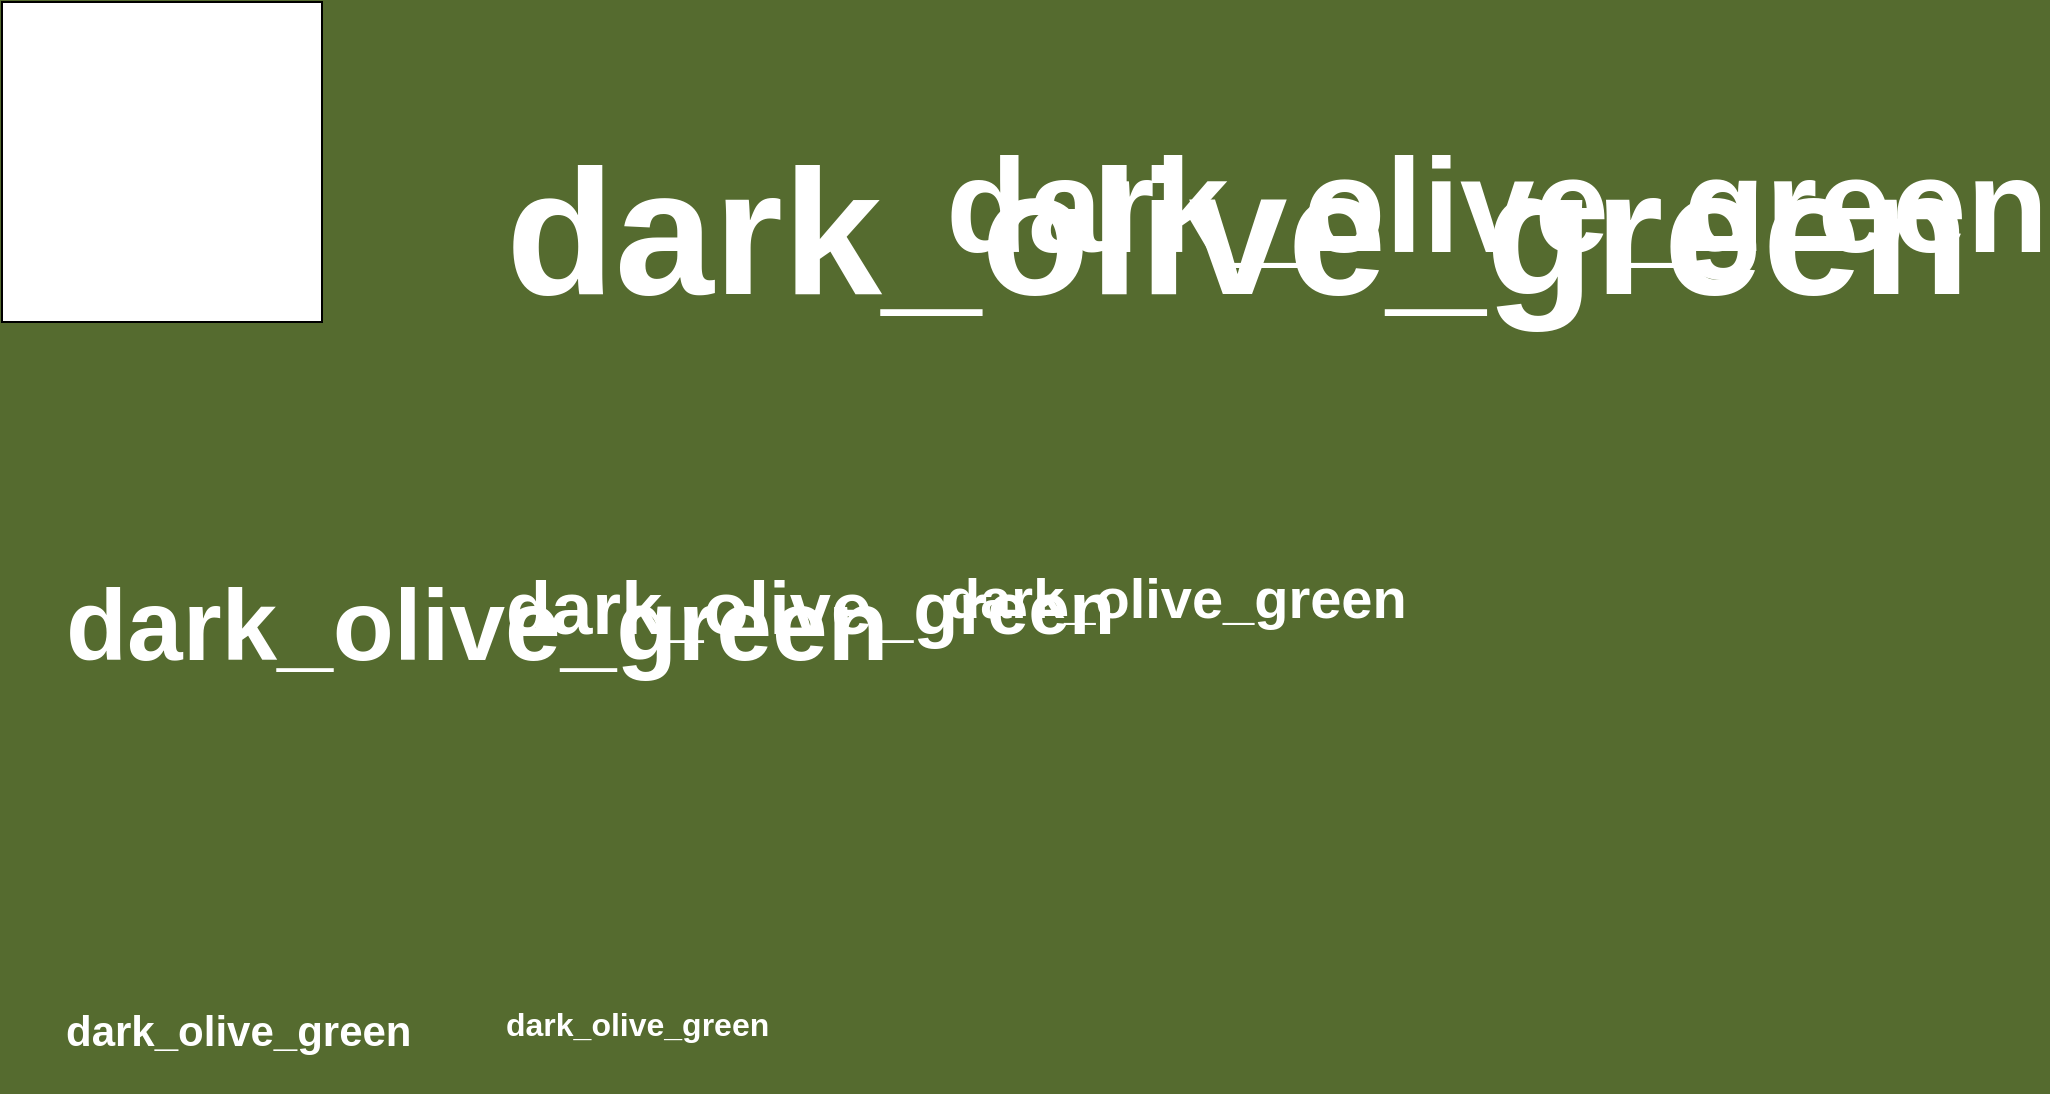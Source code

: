<mxfile>
  <diagram id="z3K" name="dark_olive_green">
    <mxGraphModel dx="0" dy="0" background="#556B2F" grid="0" gridSize="10" guides="1" tooltips="1" connect="1" arrows="1" fold="1" page="1" pageScale="1" pageWidth="1169" pageHeight="827" math="0" shadow="0">
      <root>
        <mxCell id="page_root_z3K" parent="z3K"/>
        <mxCell id="node_root_z3K" parent="page_root_z3K"/>
        <mxCell id="z3K-2" value="" style="whiteSpace=wrap;html=1;fillColor=#ffffff;strokeColor=#000000;fontColor=#000000" vertex="1" parent="node_root_z3K">
          <mxGeometry x="30" y="30" width="160" height="160" as="geometry"/>
        </mxCell>
        <mxCell id="z3K-3" value="dark_olive_green" style="whiteSpace=wrap;html=1;fontColor=#FFFFFF;text;fontSize=89;fontStyle=1;fillColor=none" vertex="1" parent="node_root_z3K">
          <mxGeometry x="280" y="85" width="100" height="50" as="geometry"/>
        </mxCell>
        <mxCell id="z3K-4" value="dark_olive_green" style="whiteSpace=wrap;html=1;fontColor=#FFFFFF;text;fontSize=67;fontStyle=1;fillColor=none" vertex="1" parent="node_root_z3K">
          <mxGeometry x="500" y="85" width="100" height="50" as="geometry"/>
        </mxCell>
        <mxCell id="z3K-5" value="dark_olive_green" style="whiteSpace=wrap;html=1;fontColor=#FFFFFF;text;fontSize=50;fontStyle=1;fillColor=none" vertex="1" parent="node_root_z3K">
          <mxGeometry x="60" y="305" width="100" height="50" as="geometry"/>
        </mxCell>
        <mxCell id="z3K-6" value="dark_olive_green" style="whiteSpace=wrap;html=1;fontColor=#FFFFFF;text;fontSize=37;fontStyle=1;fillColor=none" vertex="1" parent="node_root_z3K">
          <mxGeometry x="280" y="305" width="100" height="50" as="geometry"/>
        </mxCell>
        <mxCell id="z3K-7" value="dark_olive_green" style="whiteSpace=wrap;html=1;fontColor=#FFFFFF;text;fontSize=28;fontStyle=1;fillColor=none" vertex="1" parent="node_root_z3K">
          <mxGeometry x="500" y="305" width="100" height="50" as="geometry"/>
        </mxCell>
        <mxCell id="z3K-8" value="dark_olive_green" style="whiteSpace=wrap;html=1;fontColor=#FFFFFF;text;fontSize=21;fontStyle=1;fillColor=none" vertex="1" parent="node_root_z3K">
          <mxGeometry x="60" y="525" width="100" height="50" as="geometry"/>
        </mxCell>
        <mxCell id="z3K-9" value="dark_olive_green" style="whiteSpace=wrap;html=1;fontColor=#FFFFFF;text;fontSize=16;fontStyle=1;fillColor=none" vertex="1" parent="node_root_z3K">
          <mxGeometry x="280" y="525" width="100" height="50" as="geometry"/>
        </mxCell>
      </root>
    </mxGraphModel>
  </diagram>
  <diagram id="9sn" name="cadet_blue">
    <mxGraphModel dx="0" dy="0" background="#5F9EA0" grid="0" gridSize="10" guides="1" tooltips="1" connect="1" arrows="1" fold="1" page="1" pageScale="1" pageWidth="1169" pageHeight="827" math="0" shadow="0">
      <root>
        <mxCell id="page_root_9sn" parent="9sn"/>
        <mxCell id="node_root_9sn" parent="page_root_9sn"/>
        <mxCell id="9sn-2" value="" style="whiteSpace=wrap;html=1;fillColor=#ffffff;strokeColor=#000000;fontColor=#000000" vertex="1" parent="node_root_9sn">
          <mxGeometry x="30" y="30" width="160" height="160" as="geometry"/>
        </mxCell>
        <mxCell id="9sn-3" value="cadet_blue" style="whiteSpace=wrap;html=1;fontColor=#FFFFFF;text;fontSize=89;fontStyle=1;fillColor=none" vertex="1" parent="node_root_9sn">
          <mxGeometry x="280" y="85" width="100" height="50" as="geometry"/>
        </mxCell>
        <mxCell id="9sn-4" value="cadet_blue" style="whiteSpace=wrap;html=1;fontColor=#FFFFFF;text;fontSize=67;fontStyle=1;fillColor=none" vertex="1" parent="node_root_9sn">
          <mxGeometry x="500" y="85" width="100" height="50" as="geometry"/>
        </mxCell>
        <mxCell id="9sn-5" value="cadet_blue" style="whiteSpace=wrap;html=1;fontColor=#FFFFFF;text;fontSize=50;fontStyle=1;fillColor=none" vertex="1" parent="node_root_9sn">
          <mxGeometry x="60" y="305" width="100" height="50" as="geometry"/>
        </mxCell>
        <mxCell id="9sn-6" value="cadet_blue" style="whiteSpace=wrap;html=1;fontColor=#FFFFFF;text;fontSize=37;fontStyle=1;fillColor=none" vertex="1" parent="node_root_9sn">
          <mxGeometry x="280" y="305" width="100" height="50" as="geometry"/>
        </mxCell>
        <mxCell id="9sn-7" value="cadet_blue" style="whiteSpace=wrap;html=1;fontColor=#FFFFFF;text;fontSize=28;fontStyle=1;fillColor=none" vertex="1" parent="node_root_9sn">
          <mxGeometry x="500" y="305" width="100" height="50" as="geometry"/>
        </mxCell>
        <mxCell id="9sn-8" value="cadet_blue" style="whiteSpace=wrap;html=1;fontColor=#FFFFFF;text;fontSize=21;fontStyle=1;fillColor=none" vertex="1" parent="node_root_9sn">
          <mxGeometry x="60" y="525" width="100" height="50" as="geometry"/>
        </mxCell>
        <mxCell id="9sn-9" value="cadet_blue" style="whiteSpace=wrap;html=1;fontColor=#FFFFFF;text;fontSize=16;fontStyle=1;fillColor=none" vertex="1" parent="node_root_9sn">
          <mxGeometry x="280" y="525" width="100" height="50" as="geometry"/>
        </mxCell>
      </root>
    </mxGraphModel>
  </diagram>
  <diagram id="ZV1" name="cornflower_blue">
    <mxGraphModel dx="0" dy="0" background="#6495ED" grid="0" gridSize="10" guides="1" tooltips="1" connect="1" arrows="1" fold="1" page="1" pageScale="1" pageWidth="1169" pageHeight="827" math="0" shadow="0">
      <root>
        <mxCell id="page_root_ZV1" parent="ZV1"/>
        <mxCell id="node_root_ZV1" parent="page_root_ZV1"/>
        <mxCell id="ZV1-2" value="" style="whiteSpace=wrap;html=1;fillColor=#ffffff;strokeColor=#000000;fontColor=#000000" vertex="1" parent="node_root_ZV1">
          <mxGeometry x="30" y="30" width="160" height="160" as="geometry"/>
        </mxCell>
        <mxCell id="ZV1-3" value="cornflower_blue" style="whiteSpace=wrap;html=1;fontColor=#FFFFFF;text;fontSize=89;fontStyle=1;fillColor=none" vertex="1" parent="node_root_ZV1">
          <mxGeometry x="280" y="85" width="100" height="50" as="geometry"/>
        </mxCell>
        <mxCell id="ZV1-4" value="cornflower_blue" style="whiteSpace=wrap;html=1;fontColor=#FFFFFF;text;fontSize=67;fontStyle=1;fillColor=none" vertex="1" parent="node_root_ZV1">
          <mxGeometry x="500" y="85" width="100" height="50" as="geometry"/>
        </mxCell>
        <mxCell id="ZV1-5" value="cornflower_blue" style="whiteSpace=wrap;html=1;fontColor=#FFFFFF;text;fontSize=50;fontStyle=1;fillColor=none" vertex="1" parent="node_root_ZV1">
          <mxGeometry x="60" y="305" width="100" height="50" as="geometry"/>
        </mxCell>
        <mxCell id="ZV1-6" value="cornflower_blue" style="whiteSpace=wrap;html=1;fontColor=#FFFFFF;text;fontSize=37;fontStyle=1;fillColor=none" vertex="1" parent="node_root_ZV1">
          <mxGeometry x="280" y="305" width="100" height="50" as="geometry"/>
        </mxCell>
        <mxCell id="ZV1-7" value="cornflower_blue" style="whiteSpace=wrap;html=1;fontColor=#FFFFFF;text;fontSize=28;fontStyle=1;fillColor=none" vertex="1" parent="node_root_ZV1">
          <mxGeometry x="500" y="305" width="100" height="50" as="geometry"/>
        </mxCell>
        <mxCell id="ZV1-8" value="cornflower_blue" style="whiteSpace=wrap;html=1;fontColor=#FFFFFF;text;fontSize=21;fontStyle=1;fillColor=none" vertex="1" parent="node_root_ZV1">
          <mxGeometry x="60" y="525" width="100" height="50" as="geometry"/>
        </mxCell>
        <mxCell id="ZV1-9" value="cornflower_blue" style="whiteSpace=wrap;html=1;fontColor=#FFFFFF;text;fontSize=16;fontStyle=1;fillColor=none" vertex="1" parent="node_root_ZV1">
          <mxGeometry x="280" y="525" width="100" height="50" as="geometry"/>
        </mxCell>
      </root>
    </mxGraphModel>
  </diagram>
  <diagram id="zLn" name="rebecca_purple">
    <mxGraphModel dx="0" dy="0" background="#663399" grid="0" gridSize="10" guides="1" tooltips="1" connect="1" arrows="1" fold="1" page="1" pageScale="1" pageWidth="1169" pageHeight="827" math="0" shadow="0">
      <root>
        <mxCell id="page_root_zLn" parent="zLn"/>
        <mxCell id="node_root_zLn" parent="page_root_zLn"/>
        <mxCell id="zLn-2" value="" style="whiteSpace=wrap;html=1;fillColor=#ffffff;strokeColor=#000000;fontColor=#000000" vertex="1" parent="node_root_zLn">
          <mxGeometry x="30" y="30" width="160" height="160" as="geometry"/>
        </mxCell>
        <mxCell id="zLn-3" value="rebecca_purple" style="whiteSpace=wrap;html=1;fontColor=#FFFFFF;text;fontSize=89;fontStyle=1;fillColor=none" vertex="1" parent="node_root_zLn">
          <mxGeometry x="280" y="85" width="100" height="50" as="geometry"/>
        </mxCell>
        <mxCell id="zLn-4" value="rebecca_purple" style="whiteSpace=wrap;html=1;fontColor=#FFFFFF;text;fontSize=67;fontStyle=1;fillColor=none" vertex="1" parent="node_root_zLn">
          <mxGeometry x="500" y="85" width="100" height="50" as="geometry"/>
        </mxCell>
        <mxCell id="zLn-5" value="rebecca_purple" style="whiteSpace=wrap;html=1;fontColor=#FFFFFF;text;fontSize=50;fontStyle=1;fillColor=none" vertex="1" parent="node_root_zLn">
          <mxGeometry x="60" y="305" width="100" height="50" as="geometry"/>
        </mxCell>
        <mxCell id="zLn-6" value="rebecca_purple" style="whiteSpace=wrap;html=1;fontColor=#FFFFFF;text;fontSize=37;fontStyle=1;fillColor=none" vertex="1" parent="node_root_zLn">
          <mxGeometry x="280" y="305" width="100" height="50" as="geometry"/>
        </mxCell>
        <mxCell id="zLn-7" value="rebecca_purple" style="whiteSpace=wrap;html=1;fontColor=#FFFFFF;text;fontSize=28;fontStyle=1;fillColor=none" vertex="1" parent="node_root_zLn">
          <mxGeometry x="500" y="305" width="100" height="50" as="geometry"/>
        </mxCell>
        <mxCell id="zLn-8" value="rebecca_purple" style="whiteSpace=wrap;html=1;fontColor=#FFFFFF;text;fontSize=21;fontStyle=1;fillColor=none" vertex="1" parent="node_root_zLn">
          <mxGeometry x="60" y="525" width="100" height="50" as="geometry"/>
        </mxCell>
        <mxCell id="zLn-9" value="rebecca_purple" style="whiteSpace=wrap;html=1;fontColor=#FFFFFF;text;fontSize=16;fontStyle=1;fillColor=none" vertex="1" parent="node_root_zLn">
          <mxGeometry x="280" y="525" width="100" height="50" as="geometry"/>
        </mxCell>
      </root>
    </mxGraphModel>
  </diagram>
  <diagram id="hiu" name="medium_aqua_marine">
    <mxGraphModel dx="0" dy="0" background="#66CDAA" grid="0" gridSize="10" guides="1" tooltips="1" connect="1" arrows="1" fold="1" page="1" pageScale="1" pageWidth="1169" pageHeight="827" math="0" shadow="0">
      <root>
        <mxCell id="page_root_hiu" parent="hiu"/>
        <mxCell id="node_root_hiu" parent="page_root_hiu"/>
        <mxCell id="hiu-2" value="" style="whiteSpace=wrap;html=1;fillColor=#ffffff;strokeColor=#000000;fontColor=#000000" vertex="1" parent="node_root_hiu">
          <mxGeometry x="30" y="30" width="160" height="160" as="geometry"/>
        </mxCell>
        <mxCell id="hiu-3" value="medium_aqua_marine" style="whiteSpace=wrap;html=1;fontColor=#1F2D3D;text;fontSize=89;fontStyle=1;fillColor=none" vertex="1" parent="node_root_hiu">
          <mxGeometry x="280" y="85" width="100" height="50" as="geometry"/>
        </mxCell>
        <mxCell id="hiu-4" value="medium_aqua_marine" style="whiteSpace=wrap;html=1;fontColor=#1F2D3D;text;fontSize=67;fontStyle=1;fillColor=none" vertex="1" parent="node_root_hiu">
          <mxGeometry x="500" y="85" width="100" height="50" as="geometry"/>
        </mxCell>
        <mxCell id="hiu-5" value="medium_aqua_marine" style="whiteSpace=wrap;html=1;fontColor=#1F2D3D;text;fontSize=50;fontStyle=1;fillColor=none" vertex="1" parent="node_root_hiu">
          <mxGeometry x="60" y="305" width="100" height="50" as="geometry"/>
        </mxCell>
        <mxCell id="hiu-6" value="medium_aqua_marine" style="whiteSpace=wrap;html=1;fontColor=#1F2D3D;text;fontSize=37;fontStyle=1;fillColor=none" vertex="1" parent="node_root_hiu">
          <mxGeometry x="280" y="305" width="100" height="50" as="geometry"/>
        </mxCell>
        <mxCell id="hiu-7" value="medium_aqua_marine" style="whiteSpace=wrap;html=1;fontColor=#1F2D3D;text;fontSize=28;fontStyle=1;fillColor=none" vertex="1" parent="node_root_hiu">
          <mxGeometry x="500" y="305" width="100" height="50" as="geometry"/>
        </mxCell>
        <mxCell id="hiu-8" value="medium_aqua_marine" style="whiteSpace=wrap;html=1;fontColor=#1F2D3D;text;fontSize=21;fontStyle=1;fillColor=none" vertex="1" parent="node_root_hiu">
          <mxGeometry x="60" y="525" width="100" height="50" as="geometry"/>
        </mxCell>
        <mxCell id="hiu-9" value="medium_aqua_marine" style="whiteSpace=wrap;html=1;fontColor=#1F2D3D;text;fontSize=16;fontStyle=1;fillColor=none" vertex="1" parent="node_root_hiu">
          <mxGeometry x="280" y="525" width="100" height="50" as="geometry"/>
        </mxCell>
      </root>
    </mxGraphModel>
  </diagram>
  <diagram id="qLM" name="dim_gray">
    <mxGraphModel dx="0" dy="0" background="#696969" grid="0" gridSize="10" guides="1" tooltips="1" connect="1" arrows="1" fold="1" page="1" pageScale="1" pageWidth="1169" pageHeight="827" math="0" shadow="0">
      <root>
        <mxCell id="page_root_qLM" parent="qLM"/>
        <mxCell id="node_root_qLM" parent="page_root_qLM"/>
        <mxCell id="qLM-2" value="" style="whiteSpace=wrap;html=1;fillColor=#ffffff;strokeColor=#000000;fontColor=#000000" vertex="1" parent="node_root_qLM">
          <mxGeometry x="30" y="30" width="160" height="160" as="geometry"/>
        </mxCell>
        <mxCell id="qLM-3" value="dim_gray" style="whiteSpace=wrap;html=1;fontColor=#FFFFFF;text;fontSize=89;fontStyle=1;fillColor=none" vertex="1" parent="node_root_qLM">
          <mxGeometry x="280" y="85" width="100" height="50" as="geometry"/>
        </mxCell>
        <mxCell id="qLM-4" value="dim_gray" style="whiteSpace=wrap;html=1;fontColor=#FFFFFF;text;fontSize=67;fontStyle=1;fillColor=none" vertex="1" parent="node_root_qLM">
          <mxGeometry x="500" y="85" width="100" height="50" as="geometry"/>
        </mxCell>
        <mxCell id="qLM-5" value="dim_gray" style="whiteSpace=wrap;html=1;fontColor=#FFFFFF;text;fontSize=50;fontStyle=1;fillColor=none" vertex="1" parent="node_root_qLM">
          <mxGeometry x="60" y="305" width="100" height="50" as="geometry"/>
        </mxCell>
        <mxCell id="qLM-6" value="dim_gray" style="whiteSpace=wrap;html=1;fontColor=#FFFFFF;text;fontSize=37;fontStyle=1;fillColor=none" vertex="1" parent="node_root_qLM">
          <mxGeometry x="280" y="305" width="100" height="50" as="geometry"/>
        </mxCell>
        <mxCell id="qLM-7" value="dim_gray" style="whiteSpace=wrap;html=1;fontColor=#FFFFFF;text;fontSize=28;fontStyle=1;fillColor=none" vertex="1" parent="node_root_qLM">
          <mxGeometry x="500" y="305" width="100" height="50" as="geometry"/>
        </mxCell>
        <mxCell id="qLM-8" value="dim_gray" style="whiteSpace=wrap;html=1;fontColor=#FFFFFF;text;fontSize=21;fontStyle=1;fillColor=none" vertex="1" parent="node_root_qLM">
          <mxGeometry x="60" y="525" width="100" height="50" as="geometry"/>
        </mxCell>
        <mxCell id="qLM-9" value="dim_gray" style="whiteSpace=wrap;html=1;fontColor=#FFFFFF;text;fontSize=16;fontStyle=1;fillColor=none" vertex="1" parent="node_root_qLM">
          <mxGeometry x="280" y="525" width="100" height="50" as="geometry"/>
        </mxCell>
      </root>
    </mxGraphModel>
  </diagram>
  <diagram id="7i9" name="dim_grey">
    <mxGraphModel dx="0" dy="0" background="#696969" grid="0" gridSize="10" guides="1" tooltips="1" connect="1" arrows="1" fold="1" page="1" pageScale="1" pageWidth="1169" pageHeight="827" math="0" shadow="0">
      <root>
        <mxCell id="page_root_7i9" parent="7i9"/>
        <mxCell id="node_root_7i9" parent="page_root_7i9"/>
        <mxCell id="7i9-2" value="" style="whiteSpace=wrap;html=1;fillColor=#ffffff;strokeColor=#000000;fontColor=#000000" vertex="1" parent="node_root_7i9">
          <mxGeometry x="30" y="30" width="160" height="160" as="geometry"/>
        </mxCell>
        <mxCell id="7i9-3" value="dim_grey" style="whiteSpace=wrap;html=1;fontColor=#FFFFFF;text;fontSize=89;fontStyle=1;fillColor=none" vertex="1" parent="node_root_7i9">
          <mxGeometry x="280" y="85" width="100" height="50" as="geometry"/>
        </mxCell>
        <mxCell id="7i9-4" value="dim_grey" style="whiteSpace=wrap;html=1;fontColor=#FFFFFF;text;fontSize=67;fontStyle=1;fillColor=none" vertex="1" parent="node_root_7i9">
          <mxGeometry x="500" y="85" width="100" height="50" as="geometry"/>
        </mxCell>
        <mxCell id="7i9-5" value="dim_grey" style="whiteSpace=wrap;html=1;fontColor=#FFFFFF;text;fontSize=50;fontStyle=1;fillColor=none" vertex="1" parent="node_root_7i9">
          <mxGeometry x="60" y="305" width="100" height="50" as="geometry"/>
        </mxCell>
        <mxCell id="7i9-6" value="dim_grey" style="whiteSpace=wrap;html=1;fontColor=#FFFFFF;text;fontSize=37;fontStyle=1;fillColor=none" vertex="1" parent="node_root_7i9">
          <mxGeometry x="280" y="305" width="100" height="50" as="geometry"/>
        </mxCell>
        <mxCell id="7i9-7" value="dim_grey" style="whiteSpace=wrap;html=1;fontColor=#FFFFFF;text;fontSize=28;fontStyle=1;fillColor=none" vertex="1" parent="node_root_7i9">
          <mxGeometry x="500" y="305" width="100" height="50" as="geometry"/>
        </mxCell>
        <mxCell id="7i9-8" value="dim_grey" style="whiteSpace=wrap;html=1;fontColor=#FFFFFF;text;fontSize=21;fontStyle=1;fillColor=none" vertex="1" parent="node_root_7i9">
          <mxGeometry x="60" y="525" width="100" height="50" as="geometry"/>
        </mxCell>
        <mxCell id="7i9-9" value="dim_grey" style="whiteSpace=wrap;html=1;fontColor=#FFFFFF;text;fontSize=16;fontStyle=1;fillColor=none" vertex="1" parent="node_root_7i9">
          <mxGeometry x="280" y="525" width="100" height="50" as="geometry"/>
        </mxCell>
      </root>
    </mxGraphModel>
  </diagram>
  <diagram id="Ew3" name="slate_blue">
    <mxGraphModel dx="0" dy="0" background="#6A5ACD" grid="0" gridSize="10" guides="1" tooltips="1" connect="1" arrows="1" fold="1" page="1" pageScale="1" pageWidth="1169" pageHeight="827" math="0" shadow="0">
      <root>
        <mxCell id="page_root_Ew3" parent="Ew3"/>
        <mxCell id="node_root_Ew3" parent="page_root_Ew3"/>
        <mxCell id="Ew3-2" value="" style="whiteSpace=wrap;html=1;fillColor=#ffffff;strokeColor=#000000;fontColor=#000000" vertex="1" parent="node_root_Ew3">
          <mxGeometry x="30" y="30" width="160" height="160" as="geometry"/>
        </mxCell>
        <mxCell id="Ew3-3" value="slate_blue" style="whiteSpace=wrap;html=1;fontColor=#FFFFFF;text;fontSize=89;fontStyle=1;fillColor=none" vertex="1" parent="node_root_Ew3">
          <mxGeometry x="280" y="85" width="100" height="50" as="geometry"/>
        </mxCell>
        <mxCell id="Ew3-4" value="slate_blue" style="whiteSpace=wrap;html=1;fontColor=#FFFFFF;text;fontSize=67;fontStyle=1;fillColor=none" vertex="1" parent="node_root_Ew3">
          <mxGeometry x="500" y="85" width="100" height="50" as="geometry"/>
        </mxCell>
        <mxCell id="Ew3-5" value="slate_blue" style="whiteSpace=wrap;html=1;fontColor=#FFFFFF;text;fontSize=50;fontStyle=1;fillColor=none" vertex="1" parent="node_root_Ew3">
          <mxGeometry x="60" y="305" width="100" height="50" as="geometry"/>
        </mxCell>
        <mxCell id="Ew3-6" value="slate_blue" style="whiteSpace=wrap;html=1;fontColor=#FFFFFF;text;fontSize=37;fontStyle=1;fillColor=none" vertex="1" parent="node_root_Ew3">
          <mxGeometry x="280" y="305" width="100" height="50" as="geometry"/>
        </mxCell>
        <mxCell id="Ew3-7" value="slate_blue" style="whiteSpace=wrap;html=1;fontColor=#FFFFFF;text;fontSize=28;fontStyle=1;fillColor=none" vertex="1" parent="node_root_Ew3">
          <mxGeometry x="500" y="305" width="100" height="50" as="geometry"/>
        </mxCell>
        <mxCell id="Ew3-8" value="slate_blue" style="whiteSpace=wrap;html=1;fontColor=#FFFFFF;text;fontSize=21;fontStyle=1;fillColor=none" vertex="1" parent="node_root_Ew3">
          <mxGeometry x="60" y="525" width="100" height="50" as="geometry"/>
        </mxCell>
        <mxCell id="Ew3-9" value="slate_blue" style="whiteSpace=wrap;html=1;fontColor=#FFFFFF;text;fontSize=16;fontStyle=1;fillColor=none" vertex="1" parent="node_root_Ew3">
          <mxGeometry x="280" y="525" width="100" height="50" as="geometry"/>
        </mxCell>
      </root>
    </mxGraphModel>
  </diagram>
  <diagram id="wdd" name="olive_drab">
    <mxGraphModel dx="0" dy="0" background="#6B8E23" grid="0" gridSize="10" guides="1" tooltips="1" connect="1" arrows="1" fold="1" page="1" pageScale="1" pageWidth="1169" pageHeight="827" math="0" shadow="0">
      <root>
        <mxCell id="page_root_wdd" parent="wdd"/>
        <mxCell id="node_root_wdd" parent="page_root_wdd"/>
        <mxCell id="wdd-2" value="" style="whiteSpace=wrap;html=1;fillColor=#ffffff;strokeColor=#000000;fontColor=#000000" vertex="1" parent="node_root_wdd">
          <mxGeometry x="30" y="30" width="160" height="160" as="geometry"/>
        </mxCell>
        <mxCell id="wdd-3" value="olive_drab" style="whiteSpace=wrap;html=1;fontColor=#FFFFFF;text;fontSize=89;fontStyle=1;fillColor=none" vertex="1" parent="node_root_wdd">
          <mxGeometry x="280" y="85" width="100" height="50" as="geometry"/>
        </mxCell>
        <mxCell id="wdd-4" value="olive_drab" style="whiteSpace=wrap;html=1;fontColor=#FFFFFF;text;fontSize=67;fontStyle=1;fillColor=none" vertex="1" parent="node_root_wdd">
          <mxGeometry x="500" y="85" width="100" height="50" as="geometry"/>
        </mxCell>
        <mxCell id="wdd-5" value="olive_drab" style="whiteSpace=wrap;html=1;fontColor=#FFFFFF;text;fontSize=50;fontStyle=1;fillColor=none" vertex="1" parent="node_root_wdd">
          <mxGeometry x="60" y="305" width="100" height="50" as="geometry"/>
        </mxCell>
        <mxCell id="wdd-6" value="olive_drab" style="whiteSpace=wrap;html=1;fontColor=#FFFFFF;text;fontSize=37;fontStyle=1;fillColor=none" vertex="1" parent="node_root_wdd">
          <mxGeometry x="280" y="305" width="100" height="50" as="geometry"/>
        </mxCell>
        <mxCell id="wdd-7" value="olive_drab" style="whiteSpace=wrap;html=1;fontColor=#FFFFFF;text;fontSize=28;fontStyle=1;fillColor=none" vertex="1" parent="node_root_wdd">
          <mxGeometry x="500" y="305" width="100" height="50" as="geometry"/>
        </mxCell>
        <mxCell id="wdd-8" value="olive_drab" style="whiteSpace=wrap;html=1;fontColor=#FFFFFF;text;fontSize=21;fontStyle=1;fillColor=none" vertex="1" parent="node_root_wdd">
          <mxGeometry x="60" y="525" width="100" height="50" as="geometry"/>
        </mxCell>
        <mxCell id="wdd-9" value="olive_drab" style="whiteSpace=wrap;html=1;fontColor=#FFFFFF;text;fontSize=16;fontStyle=1;fillColor=none" vertex="1" parent="node_root_wdd">
          <mxGeometry x="280" y="525" width="100" height="50" as="geometry"/>
        </mxCell>
      </root>
    </mxGraphModel>
  </diagram>
  <diagram id="XYJ" name="slate_gray">
    <mxGraphModel dx="0" dy="0" background="#708090" grid="0" gridSize="10" guides="1" tooltips="1" connect="1" arrows="1" fold="1" page="1" pageScale="1" pageWidth="1169" pageHeight="827" math="0" shadow="0">
      <root>
        <mxCell id="page_root_XYJ" parent="XYJ"/>
        <mxCell id="node_root_XYJ" parent="page_root_XYJ"/>
        <mxCell id="XYJ-2" value="" style="whiteSpace=wrap;html=1;fillColor=#ffffff;strokeColor=#000000;fontColor=#000000" vertex="1" parent="node_root_XYJ">
          <mxGeometry x="30" y="30" width="160" height="160" as="geometry"/>
        </mxCell>
        <mxCell id="XYJ-3" value="slate_gray" style="whiteSpace=wrap;html=1;fontColor=#FFFFFF;text;fontSize=89;fontStyle=1;fillColor=none" vertex="1" parent="node_root_XYJ">
          <mxGeometry x="280" y="85" width="100" height="50" as="geometry"/>
        </mxCell>
        <mxCell id="XYJ-4" value="slate_gray" style="whiteSpace=wrap;html=1;fontColor=#FFFFFF;text;fontSize=67;fontStyle=1;fillColor=none" vertex="1" parent="node_root_XYJ">
          <mxGeometry x="500" y="85" width="100" height="50" as="geometry"/>
        </mxCell>
        <mxCell id="XYJ-5" value="slate_gray" style="whiteSpace=wrap;html=1;fontColor=#FFFFFF;text;fontSize=50;fontStyle=1;fillColor=none" vertex="1" parent="node_root_XYJ">
          <mxGeometry x="60" y="305" width="100" height="50" as="geometry"/>
        </mxCell>
        <mxCell id="XYJ-6" value="slate_gray" style="whiteSpace=wrap;html=1;fontColor=#FFFFFF;text;fontSize=37;fontStyle=1;fillColor=none" vertex="1" parent="node_root_XYJ">
          <mxGeometry x="280" y="305" width="100" height="50" as="geometry"/>
        </mxCell>
        <mxCell id="XYJ-7" value="slate_gray" style="whiteSpace=wrap;html=1;fontColor=#FFFFFF;text;fontSize=28;fontStyle=1;fillColor=none" vertex="1" parent="node_root_XYJ">
          <mxGeometry x="500" y="305" width="100" height="50" as="geometry"/>
        </mxCell>
        <mxCell id="XYJ-8" value="slate_gray" style="whiteSpace=wrap;html=1;fontColor=#FFFFFF;text;fontSize=21;fontStyle=1;fillColor=none" vertex="1" parent="node_root_XYJ">
          <mxGeometry x="60" y="525" width="100" height="50" as="geometry"/>
        </mxCell>
        <mxCell id="XYJ-9" value="slate_gray" style="whiteSpace=wrap;html=1;fontColor=#FFFFFF;text;fontSize=16;fontStyle=1;fillColor=none" vertex="1" parent="node_root_XYJ">
          <mxGeometry x="280" y="525" width="100" height="50" as="geometry"/>
        </mxCell>
      </root>
    </mxGraphModel>
  </diagram>
  <diagram id="IrE" name="slate_grey">
    <mxGraphModel dx="0" dy="0" background="#708090" grid="0" gridSize="10" guides="1" tooltips="1" connect="1" arrows="1" fold="1" page="1" pageScale="1" pageWidth="1169" pageHeight="827" math="0" shadow="0">
      <root>
        <mxCell id="page_root_IrE" parent="IrE"/>
        <mxCell id="node_root_IrE" parent="page_root_IrE"/>
        <mxCell id="IrE-2" value="" style="whiteSpace=wrap;html=1;fillColor=#ffffff;strokeColor=#000000;fontColor=#000000" vertex="1" parent="node_root_IrE">
          <mxGeometry x="30" y="30" width="160" height="160" as="geometry"/>
        </mxCell>
        <mxCell id="IrE-3" value="slate_grey" style="whiteSpace=wrap;html=1;fontColor=#FFFFFF;text;fontSize=89;fontStyle=1;fillColor=none" vertex="1" parent="node_root_IrE">
          <mxGeometry x="280" y="85" width="100" height="50" as="geometry"/>
        </mxCell>
        <mxCell id="IrE-4" value="slate_grey" style="whiteSpace=wrap;html=1;fontColor=#FFFFFF;text;fontSize=67;fontStyle=1;fillColor=none" vertex="1" parent="node_root_IrE">
          <mxGeometry x="500" y="85" width="100" height="50" as="geometry"/>
        </mxCell>
        <mxCell id="IrE-5" value="slate_grey" style="whiteSpace=wrap;html=1;fontColor=#FFFFFF;text;fontSize=50;fontStyle=1;fillColor=none" vertex="1" parent="node_root_IrE">
          <mxGeometry x="60" y="305" width="100" height="50" as="geometry"/>
        </mxCell>
        <mxCell id="IrE-6" value="slate_grey" style="whiteSpace=wrap;html=1;fontColor=#FFFFFF;text;fontSize=37;fontStyle=1;fillColor=none" vertex="1" parent="node_root_IrE">
          <mxGeometry x="280" y="305" width="100" height="50" as="geometry"/>
        </mxCell>
        <mxCell id="IrE-7" value="slate_grey" style="whiteSpace=wrap;html=1;fontColor=#FFFFFF;text;fontSize=28;fontStyle=1;fillColor=none" vertex="1" parent="node_root_IrE">
          <mxGeometry x="500" y="305" width="100" height="50" as="geometry"/>
        </mxCell>
        <mxCell id="IrE-8" value="slate_grey" style="whiteSpace=wrap;html=1;fontColor=#FFFFFF;text;fontSize=21;fontStyle=1;fillColor=none" vertex="1" parent="node_root_IrE">
          <mxGeometry x="60" y="525" width="100" height="50" as="geometry"/>
        </mxCell>
        <mxCell id="IrE-9" value="slate_grey" style="whiteSpace=wrap;html=1;fontColor=#FFFFFF;text;fontSize=16;fontStyle=1;fillColor=none" vertex="1" parent="node_root_IrE">
          <mxGeometry x="280" y="525" width="100" height="50" as="geometry"/>
        </mxCell>
      </root>
    </mxGraphModel>
  </diagram>
  <diagram id="9M8" name="light_slate_gray">
    <mxGraphModel dx="0" dy="0" background="#778899" grid="0" gridSize="10" guides="1" tooltips="1" connect="1" arrows="1" fold="1" page="1" pageScale="1" pageWidth="1169" pageHeight="827" math="0" shadow="0">
      <root>
        <mxCell id="page_root_9M8" parent="9M8"/>
        <mxCell id="node_root_9M8" parent="page_root_9M8"/>
        <mxCell id="9M8-2" value="" style="whiteSpace=wrap;html=1;fillColor=#ffffff;strokeColor=#000000;fontColor=#000000" vertex="1" parent="node_root_9M8">
          <mxGeometry x="30" y="30" width="160" height="160" as="geometry"/>
        </mxCell>
        <mxCell id="9M8-3" value="light_slate_gray" style="whiteSpace=wrap;html=1;fontColor=#FFFFFF;text;fontSize=89;fontStyle=1;fillColor=none" vertex="1" parent="node_root_9M8">
          <mxGeometry x="280" y="85" width="100" height="50" as="geometry"/>
        </mxCell>
        <mxCell id="9M8-4" value="light_slate_gray" style="whiteSpace=wrap;html=1;fontColor=#FFFFFF;text;fontSize=67;fontStyle=1;fillColor=none" vertex="1" parent="node_root_9M8">
          <mxGeometry x="500" y="85" width="100" height="50" as="geometry"/>
        </mxCell>
        <mxCell id="9M8-5" value="light_slate_gray" style="whiteSpace=wrap;html=1;fontColor=#FFFFFF;text;fontSize=50;fontStyle=1;fillColor=none" vertex="1" parent="node_root_9M8">
          <mxGeometry x="60" y="305" width="100" height="50" as="geometry"/>
        </mxCell>
        <mxCell id="9M8-6" value="light_slate_gray" style="whiteSpace=wrap;html=1;fontColor=#FFFFFF;text;fontSize=37;fontStyle=1;fillColor=none" vertex="1" parent="node_root_9M8">
          <mxGeometry x="280" y="305" width="100" height="50" as="geometry"/>
        </mxCell>
        <mxCell id="9M8-7" value="light_slate_gray" style="whiteSpace=wrap;html=1;fontColor=#FFFFFF;text;fontSize=28;fontStyle=1;fillColor=none" vertex="1" parent="node_root_9M8">
          <mxGeometry x="500" y="305" width="100" height="50" as="geometry"/>
        </mxCell>
        <mxCell id="9M8-8" value="light_slate_gray" style="whiteSpace=wrap;html=1;fontColor=#FFFFFF;text;fontSize=21;fontStyle=1;fillColor=none" vertex="1" parent="node_root_9M8">
          <mxGeometry x="60" y="525" width="100" height="50" as="geometry"/>
        </mxCell>
        <mxCell id="9M8-9" value="light_slate_gray" style="whiteSpace=wrap;html=1;fontColor=#FFFFFF;text;fontSize=16;fontStyle=1;fillColor=none" vertex="1" parent="node_root_9M8">
          <mxGeometry x="280" y="525" width="100" height="50" as="geometry"/>
        </mxCell>
      </root>
    </mxGraphModel>
  </diagram>
  <diagram id="Jd2" name="light_slate_grey">
    <mxGraphModel dx="0" dy="0" background="#778899" grid="0" gridSize="10" guides="1" tooltips="1" connect="1" arrows="1" fold="1" page="1" pageScale="1" pageWidth="1169" pageHeight="827" math="0" shadow="0">
      <root>
        <mxCell id="page_root_Jd2" parent="Jd2"/>
        <mxCell id="node_root_Jd2" parent="page_root_Jd2"/>
        <mxCell id="Jd2-2" value="" style="whiteSpace=wrap;html=1;fillColor=#ffffff;strokeColor=#000000;fontColor=#000000" vertex="1" parent="node_root_Jd2">
          <mxGeometry x="30" y="30" width="160" height="160" as="geometry"/>
        </mxCell>
        <mxCell id="Jd2-3" value="light_slate_grey" style="whiteSpace=wrap;html=1;fontColor=#FFFFFF;text;fontSize=89;fontStyle=1;fillColor=none" vertex="1" parent="node_root_Jd2">
          <mxGeometry x="280" y="85" width="100" height="50" as="geometry"/>
        </mxCell>
        <mxCell id="Jd2-4" value="light_slate_grey" style="whiteSpace=wrap;html=1;fontColor=#FFFFFF;text;fontSize=67;fontStyle=1;fillColor=none" vertex="1" parent="node_root_Jd2">
          <mxGeometry x="500" y="85" width="100" height="50" as="geometry"/>
        </mxCell>
        <mxCell id="Jd2-5" value="light_slate_grey" style="whiteSpace=wrap;html=1;fontColor=#FFFFFF;text;fontSize=50;fontStyle=1;fillColor=none" vertex="1" parent="node_root_Jd2">
          <mxGeometry x="60" y="305" width="100" height="50" as="geometry"/>
        </mxCell>
        <mxCell id="Jd2-6" value="light_slate_grey" style="whiteSpace=wrap;html=1;fontColor=#FFFFFF;text;fontSize=37;fontStyle=1;fillColor=none" vertex="1" parent="node_root_Jd2">
          <mxGeometry x="280" y="305" width="100" height="50" as="geometry"/>
        </mxCell>
        <mxCell id="Jd2-7" value="light_slate_grey" style="whiteSpace=wrap;html=1;fontColor=#FFFFFF;text;fontSize=28;fontStyle=1;fillColor=none" vertex="1" parent="node_root_Jd2">
          <mxGeometry x="500" y="305" width="100" height="50" as="geometry"/>
        </mxCell>
        <mxCell id="Jd2-8" value="light_slate_grey" style="whiteSpace=wrap;html=1;fontColor=#FFFFFF;text;fontSize=21;fontStyle=1;fillColor=none" vertex="1" parent="node_root_Jd2">
          <mxGeometry x="60" y="525" width="100" height="50" as="geometry"/>
        </mxCell>
        <mxCell id="Jd2-9" value="light_slate_grey" style="whiteSpace=wrap;html=1;fontColor=#FFFFFF;text;fontSize=16;fontStyle=1;fillColor=none" vertex="1" parent="node_root_Jd2">
          <mxGeometry x="280" y="525" width="100" height="50" as="geometry"/>
        </mxCell>
      </root>
    </mxGraphModel>
  </diagram>
  <diagram id="FxI" name="medium_slate_blue">
    <mxGraphModel dx="0" dy="0" background="#7B68EE" grid="0" gridSize="10" guides="1" tooltips="1" connect="1" arrows="1" fold="1" page="1" pageScale="1" pageWidth="1169" pageHeight="827" math="0" shadow="0">
      <root>
        <mxCell id="page_root_FxI" parent="FxI"/>
        <mxCell id="node_root_FxI" parent="page_root_FxI"/>
        <mxCell id="FxI-2" value="" style="whiteSpace=wrap;html=1;fillColor=#ffffff;strokeColor=#000000;fontColor=#000000" vertex="1" parent="node_root_FxI">
          <mxGeometry x="30" y="30" width="160" height="160" as="geometry"/>
        </mxCell>
        <mxCell id="FxI-3" value="medium_slate_blue" style="whiteSpace=wrap;html=1;fontColor=#FFFFFF;text;fontSize=89;fontStyle=1;fillColor=none" vertex="1" parent="node_root_FxI">
          <mxGeometry x="280" y="85" width="100" height="50" as="geometry"/>
        </mxCell>
        <mxCell id="FxI-4" value="medium_slate_blue" style="whiteSpace=wrap;html=1;fontColor=#FFFFFF;text;fontSize=67;fontStyle=1;fillColor=none" vertex="1" parent="node_root_FxI">
          <mxGeometry x="500" y="85" width="100" height="50" as="geometry"/>
        </mxCell>
        <mxCell id="FxI-5" value="medium_slate_blue" style="whiteSpace=wrap;html=1;fontColor=#FFFFFF;text;fontSize=50;fontStyle=1;fillColor=none" vertex="1" parent="node_root_FxI">
          <mxGeometry x="60" y="305" width="100" height="50" as="geometry"/>
        </mxCell>
        <mxCell id="FxI-6" value="medium_slate_blue" style="whiteSpace=wrap;html=1;fontColor=#FFFFFF;text;fontSize=37;fontStyle=1;fillColor=none" vertex="1" parent="node_root_FxI">
          <mxGeometry x="280" y="305" width="100" height="50" as="geometry"/>
        </mxCell>
        <mxCell id="FxI-7" value="medium_slate_blue" style="whiteSpace=wrap;html=1;fontColor=#FFFFFF;text;fontSize=28;fontStyle=1;fillColor=none" vertex="1" parent="node_root_FxI">
          <mxGeometry x="500" y="305" width="100" height="50" as="geometry"/>
        </mxCell>
        <mxCell id="FxI-8" value="medium_slate_blue" style="whiteSpace=wrap;html=1;fontColor=#FFFFFF;text;fontSize=21;fontStyle=1;fillColor=none" vertex="1" parent="node_root_FxI">
          <mxGeometry x="60" y="525" width="100" height="50" as="geometry"/>
        </mxCell>
        <mxCell id="FxI-9" value="medium_slate_blue" style="whiteSpace=wrap;html=1;fontColor=#FFFFFF;text;fontSize=16;fontStyle=1;fillColor=none" vertex="1" parent="node_root_FxI">
          <mxGeometry x="280" y="525" width="100" height="50" as="geometry"/>
        </mxCell>
      </root>
    </mxGraphModel>
  </diagram>
  <diagram id="Tbp" name="lawn_green">
    <mxGraphModel dx="0" dy="0" background="#7CFC00" grid="0" gridSize="10" guides="1" tooltips="1" connect="1" arrows="1" fold="1" page="1" pageScale="1" pageWidth="1169" pageHeight="827" math="0" shadow="0">
      <root>
        <mxCell id="page_root_Tbp" parent="Tbp"/>
        <mxCell id="node_root_Tbp" parent="page_root_Tbp"/>
        <mxCell id="Tbp-2" value="" style="whiteSpace=wrap;html=1;fillColor=#ffffff;strokeColor=#000000;fontColor=#000000" vertex="1" parent="node_root_Tbp">
          <mxGeometry x="30" y="30" width="160" height="160" as="geometry"/>
        </mxCell>
        <mxCell id="Tbp-3" value="lawn_green" style="whiteSpace=wrap;html=1;fontColor=#1F2D3D;text;fontSize=89;fontStyle=1;fillColor=none" vertex="1" parent="node_root_Tbp">
          <mxGeometry x="280" y="85" width="100" height="50" as="geometry"/>
        </mxCell>
        <mxCell id="Tbp-4" value="lawn_green" style="whiteSpace=wrap;html=1;fontColor=#1F2D3D;text;fontSize=67;fontStyle=1;fillColor=none" vertex="1" parent="node_root_Tbp">
          <mxGeometry x="500" y="85" width="100" height="50" as="geometry"/>
        </mxCell>
        <mxCell id="Tbp-5" value="lawn_green" style="whiteSpace=wrap;html=1;fontColor=#1F2D3D;text;fontSize=50;fontStyle=1;fillColor=none" vertex="1" parent="node_root_Tbp">
          <mxGeometry x="60" y="305" width="100" height="50" as="geometry"/>
        </mxCell>
        <mxCell id="Tbp-6" value="lawn_green" style="whiteSpace=wrap;html=1;fontColor=#1F2D3D;text;fontSize=37;fontStyle=1;fillColor=none" vertex="1" parent="node_root_Tbp">
          <mxGeometry x="280" y="305" width="100" height="50" as="geometry"/>
        </mxCell>
        <mxCell id="Tbp-7" value="lawn_green" style="whiteSpace=wrap;html=1;fontColor=#1F2D3D;text;fontSize=28;fontStyle=1;fillColor=none" vertex="1" parent="node_root_Tbp">
          <mxGeometry x="500" y="305" width="100" height="50" as="geometry"/>
        </mxCell>
        <mxCell id="Tbp-8" value="lawn_green" style="whiteSpace=wrap;html=1;fontColor=#1F2D3D;text;fontSize=21;fontStyle=1;fillColor=none" vertex="1" parent="node_root_Tbp">
          <mxGeometry x="60" y="525" width="100" height="50" as="geometry"/>
        </mxCell>
        <mxCell id="Tbp-9" value="lawn_green" style="whiteSpace=wrap;html=1;fontColor=#1F2D3D;text;fontSize=16;fontStyle=1;fillColor=none" vertex="1" parent="node_root_Tbp">
          <mxGeometry x="280" y="525" width="100" height="50" as="geometry"/>
        </mxCell>
      </root>
    </mxGraphModel>
  </diagram>
</mxfile>